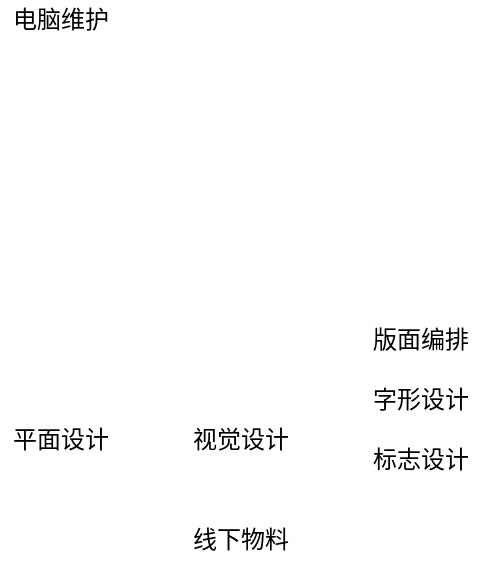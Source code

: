 <mxfile version="16.4.3" type="github">
  <diagram id="CcnGfPDEdtjwZ391O9cr" name="第 1 页">
    <mxGraphModel dx="1346" dy="733" grid="1" gridSize="10" guides="1" tooltips="1" connect="1" arrows="1" fold="1" page="1" pageScale="1" pageWidth="827" pageHeight="1169" math="0" shadow="0">
      <root>
        <mxCell id="0" />
        <mxCell id="1" parent="0" />
        <mxCell id="HOt7yasxgMVwdglPWZIX-1" value="电脑维护" style="text;html=1;resizable=0;autosize=1;align=center;verticalAlign=middle;points=[];fillColor=none;strokeColor=none;rounded=0;" vertex="1" parent="1">
          <mxGeometry x="50" y="40" width="60" height="20" as="geometry" />
        </mxCell>
        <mxCell id="HOt7yasxgMVwdglPWZIX-2" value="平面设计" style="text;html=1;resizable=0;autosize=1;align=center;verticalAlign=middle;points=[];fillColor=none;strokeColor=none;rounded=0;" vertex="1" parent="1">
          <mxGeometry x="50" y="250" width="60" height="20" as="geometry" />
        </mxCell>
        <mxCell id="HOt7yasxgMVwdglPWZIX-3" value="线下物料" style="text;html=1;resizable=0;autosize=1;align=center;verticalAlign=middle;points=[];fillColor=none;strokeColor=none;rounded=0;" vertex="1" parent="1">
          <mxGeometry x="140" y="300" width="60" height="20" as="geometry" />
        </mxCell>
        <mxCell id="HOt7yasxgMVwdglPWZIX-4" value="视觉设计" style="text;html=1;resizable=0;autosize=1;align=center;verticalAlign=middle;points=[];fillColor=none;strokeColor=none;rounded=0;" vertex="1" parent="1">
          <mxGeometry x="140" y="250" width="60" height="20" as="geometry" />
        </mxCell>
        <mxCell id="HOt7yasxgMVwdglPWZIX-5" value="字形设计" style="text;html=1;resizable=0;autosize=1;align=center;verticalAlign=middle;points=[];fillColor=none;strokeColor=none;rounded=0;" vertex="1" parent="1">
          <mxGeometry x="230" y="230" width="60" height="20" as="geometry" />
        </mxCell>
        <mxCell id="HOt7yasxgMVwdglPWZIX-6" value="版面编排" style="text;html=1;resizable=0;autosize=1;align=center;verticalAlign=middle;points=[];fillColor=none;strokeColor=none;rounded=0;" vertex="1" parent="1">
          <mxGeometry x="230" y="200" width="60" height="20" as="geometry" />
        </mxCell>
        <mxCell id="HOt7yasxgMVwdglPWZIX-7" value="标志设计" style="text;html=1;resizable=0;autosize=1;align=center;verticalAlign=middle;points=[];fillColor=none;strokeColor=none;rounded=0;" vertex="1" parent="1">
          <mxGeometry x="230" y="260" width="60" height="20" as="geometry" />
        </mxCell>
      </root>
    </mxGraphModel>
  </diagram>
</mxfile>
